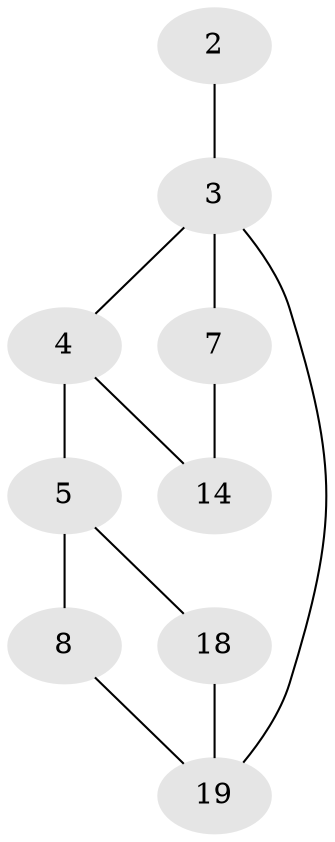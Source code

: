 // Generated by graph-tools (version 1.1) at 2025/46/02/15/25 05:46:28]
// undirected, 9 vertices, 11 edges
graph export_dot {
graph [start="1"]
  node [color=gray90,style=filled];
  2 [super="+1+16"];
  3 [super="+9+11+17"];
  4 [super="+6"];
  5;
  7 [super="+15"];
  8 [super="+6+10+12+17"];
  14 [super="+20"];
  18 [super="+11"];
  19;
  2 -- 3;
  3 -- 4;
  3 -- 7;
  3 -- 19;
  4 -- 5;
  4 -- 14;
  5 -- 18;
  5 -- 8;
  7 -- 14;
  8 -- 19;
  18 -- 19;
}
